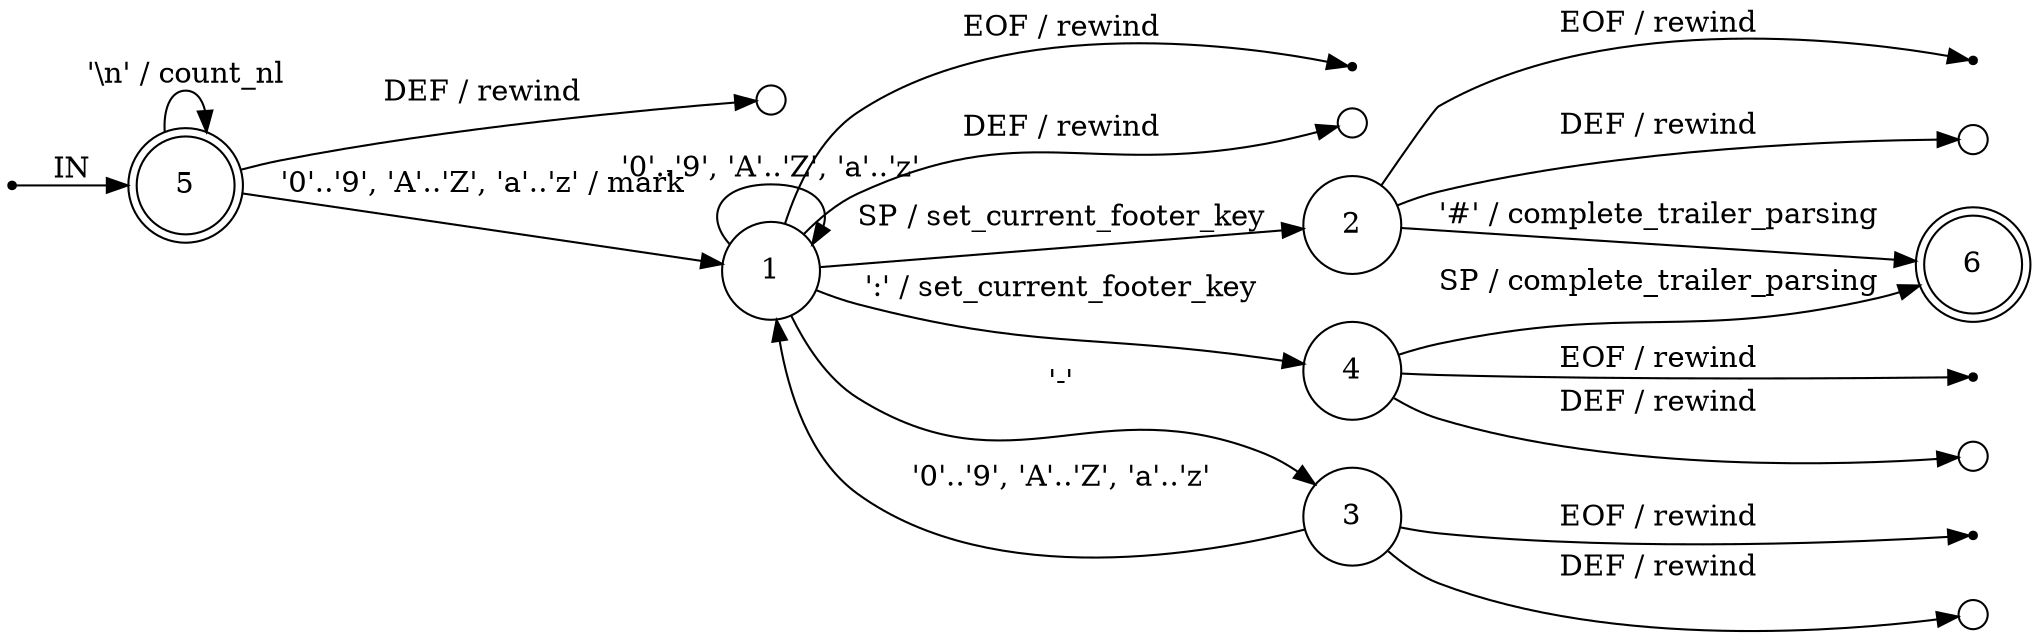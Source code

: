digraph conventionalcommits {
	rankdir=LR;
	node [ shape = point ];
	ENTRY;
	eof_1;
	eof_2;
	eof_3;
	eof_4;
	node [ shape = circle, height = 0.2 ];
	err_1 [ label=""];
	err_2 [ label=""];
	err_3 [ label=""];
	err_4 [ label=""];
	err_5 [ label=""];
	node [ fixedsize = true, height = 0.65, shape = doublecircle ];
	5;
	6;
	node [ shape = circle ];
	1 -> 2 [ label = "SP / set_current_footer_key" ];
	1 -> 3 [ label = "'-'" ];
	1 -> 1 [ label = "'0'..'9', 'A'..'Z', 'a'..'z'" ];
	1 -> 4 [ label = "':' / set_current_footer_key" ];
	1 -> err_1 [ label = "DEF / rewind" ];
	2 -> 6 [ label = "'#' / complete_trailer_parsing" ];
	2 -> err_2 [ label = "DEF / rewind" ];
	3 -> 1 [ label = "'0'..'9', 'A'..'Z', 'a'..'z'" ];
	3 -> err_3 [ label = "DEF / rewind" ];
	4 -> 6 [ label = "SP / complete_trailer_parsing" ];
	4 -> err_4 [ label = "DEF / rewind" ];
	5 -> 5 [ label = "'\\n' / count_nl" ];
	5 -> 1 [ label = "'0'..'9', 'A'..'Z', 'a'..'z' / mark" ];
	5 -> err_5 [ label = "DEF / rewind" ];
	ENTRY -> 5 [ label = "IN" ];
	1 -> eof_1 [ label = "EOF / rewind" ];
	2 -> eof_2 [ label = "EOF / rewind" ];
	3 -> eof_3 [ label = "EOF / rewind" ];
	4 -> eof_4 [ label = "EOF / rewind" ];
}
